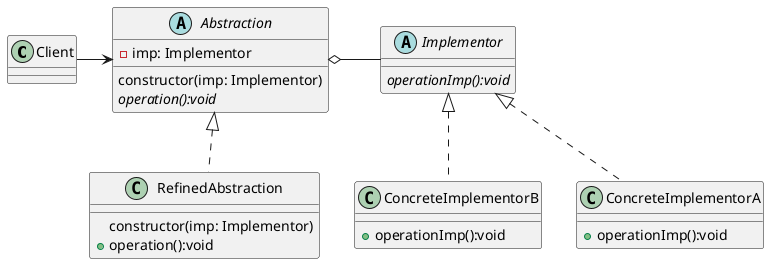 @startuml bridge
class Client
abstract Abstraction{
  - imp: Implementor
  constructor(imp: Implementor)
  {abstract} operation():void
}
class RefinedAbstraction{
  constructor(imp: Implementor)
  + operation():void
}
abstract Implementor{
  {abstract} operationImp():void
}
class ConcreteImplementorA{
  + operationImp():void
}
class ConcreteImplementorB{
  + operationImp():void
}

Client -> Abstraction
RefinedAbstraction .up.|> Abstraction
Abstraction o-right- Implementor
ConcreteImplementorA .up.|> Implementor
ConcreteImplementorB .up.|> Implementor
@enduml
